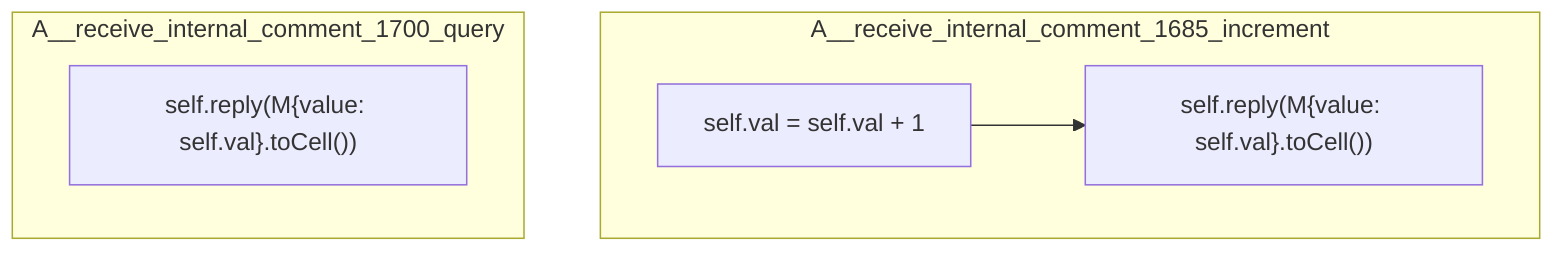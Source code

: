 graph TD
subgraph A__receive_internal_comment_1685_increment
    A__receive_internal_comment_1685_increment_142["self.val = self.val + 1"]
    A__receive_internal_comment_1685_increment_143["self.reply(M{value: self.val}.toCell())"]:::exitNode
    A__receive_internal_comment_1685_increment_142 --> A__receive_internal_comment_1685_increment_143
end
subgraph A__receive_internal_comment_1700_query
    A__receive_internal_comment_1700_query_145["self.reply(M{value: self.val}.toCell())"]:::exitNode
end
